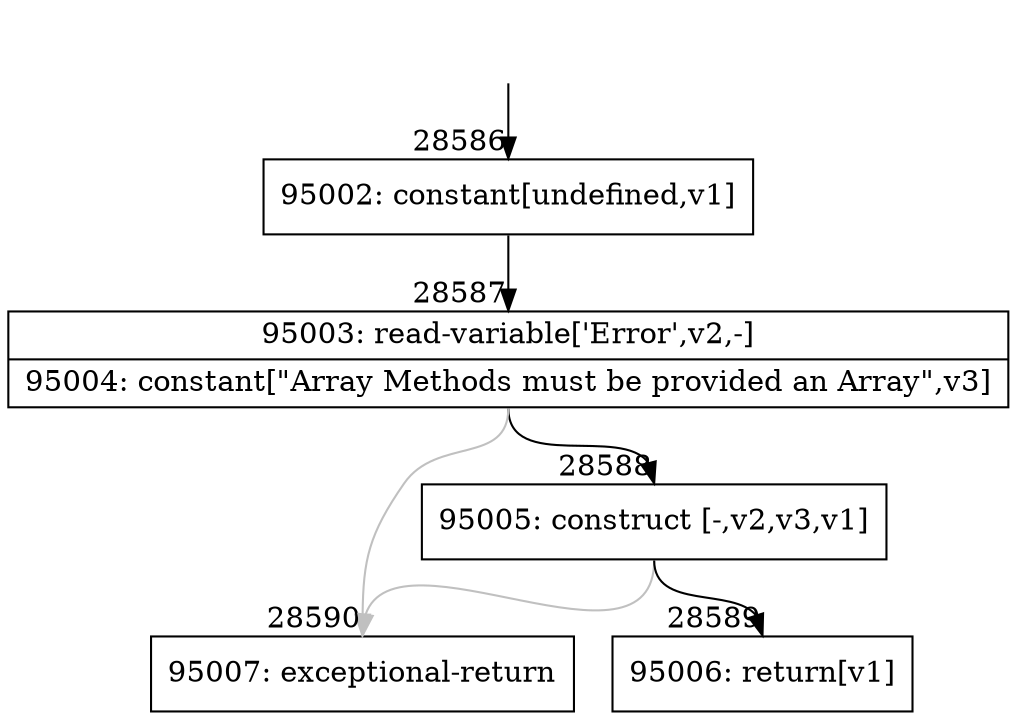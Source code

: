 digraph {
rankdir="TD"
BB_entry2514[shape=none,label=""];
BB_entry2514 -> BB28586 [tailport=s, headport=n, headlabel="    28586"]
BB28586 [shape=record label="{95002: constant[undefined,v1]}" ] 
BB28586 -> BB28587 [tailport=s, headport=n, headlabel="      28587"]
BB28587 [shape=record label="{95003: read-variable['Error',v2,-]|95004: constant[\"Array Methods must be provided an Array\",v3]}" ] 
BB28587 -> BB28588 [tailport=s, headport=n, headlabel="      28588"]
BB28587 -> BB28590 [tailport=s, headport=n, color=gray, headlabel="      28590"]
BB28588 [shape=record label="{95005: construct [-,v2,v3,v1]}" ] 
BB28588 -> BB28589 [tailport=s, headport=n, headlabel="      28589"]
BB28588 -> BB28590 [tailport=s, headport=n, color=gray]
BB28589 [shape=record label="{95006: return[v1]}" ] 
BB28590 [shape=record label="{95007: exceptional-return}" ] 
//#$~ 50953
}
